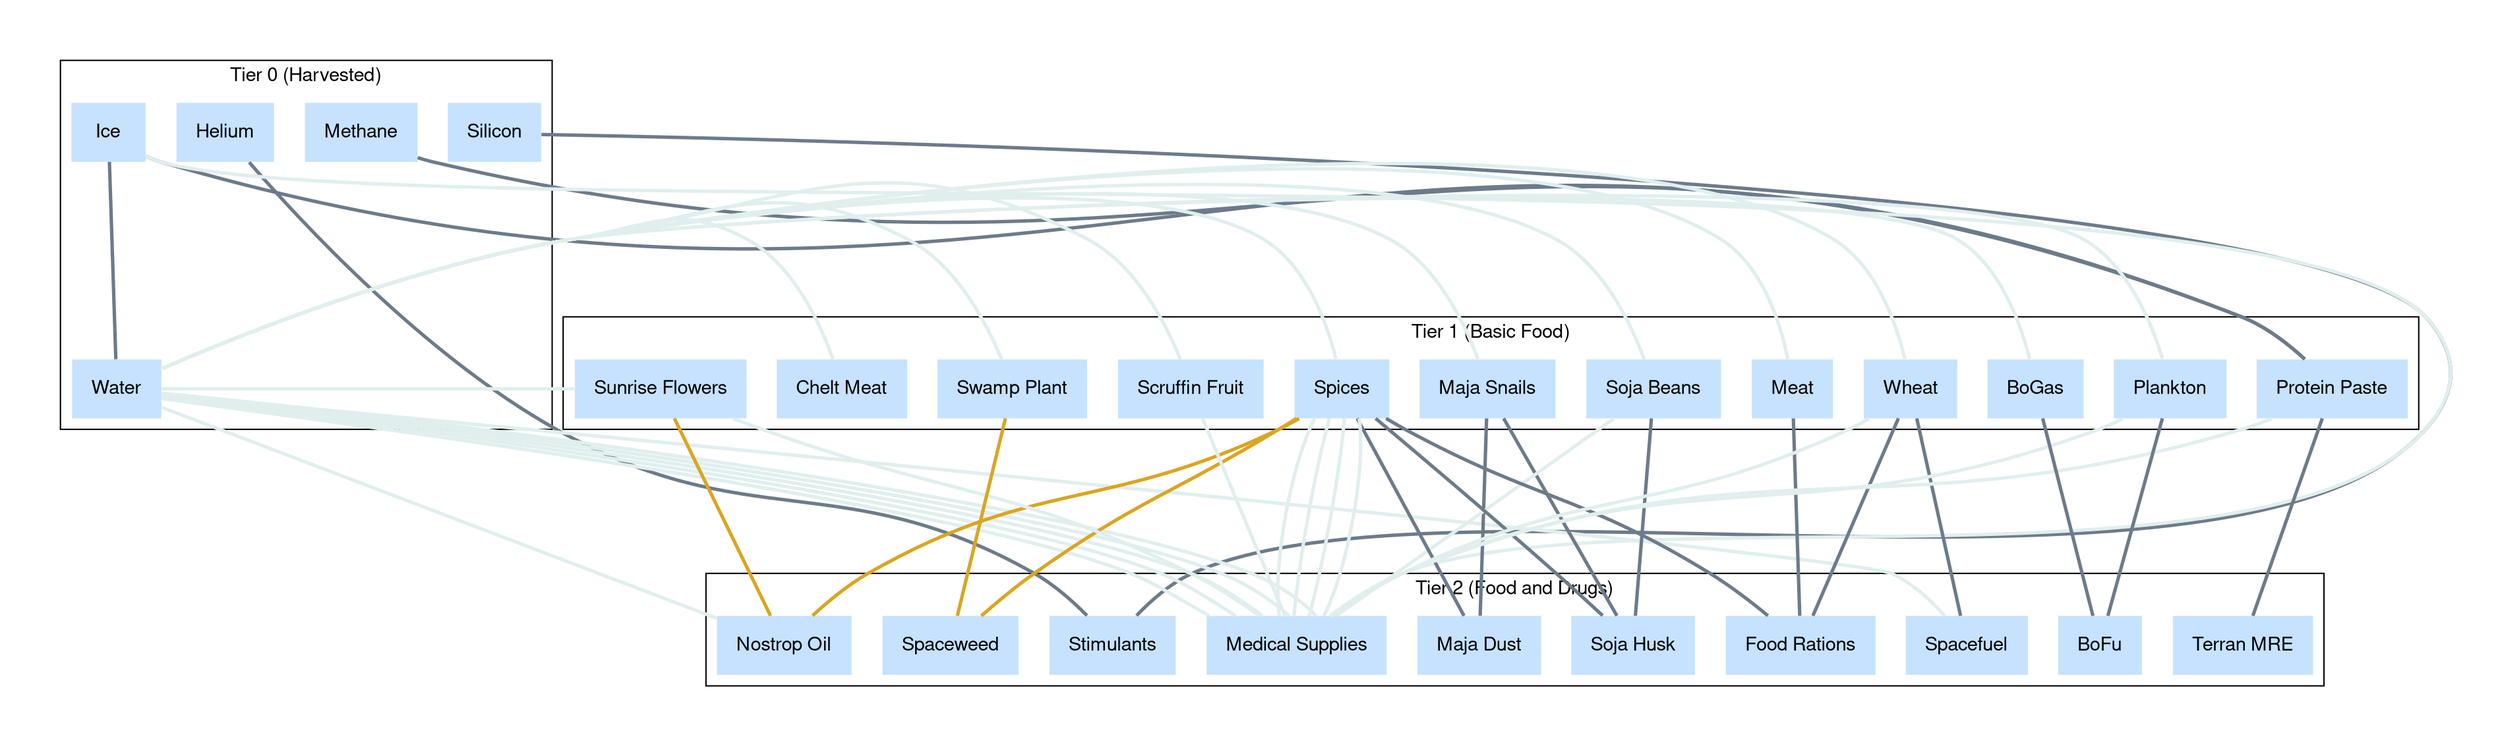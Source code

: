 graph "X4 Economy" {
	compound=true fontname="Helvetica,Arial,sans-serif"
	graph [nodesep=0.3 pad=0.5 ranksep=2]
	node [color=slategray1 fontname="Helvetica,Arial,sans-serif" margin=0.2 penwidth=0 shape=record style=filled]
	edge [fontname="Helvetica,Arial,sans-serif" penwidth=2.5]
	subgraph 0 {
		cluster=true label="Tier 0 (Harvested)"
		Helium [colour=lightsteelblue2 shape=box]
		Methane [colour=lightsteelblue2 shape=box]
		Silicon [colour=lightsteelblue2 shape=box]
		Ice [colour=lightsteelblue2 shape=box]
		Water [colour=lightsteelblue2 shape=box]
	}
	subgraph 1 {
		cluster=true label="Tier 1 (Basic Food)"
		"Maja Snails" [colour=lightsteelblue2 shape=box]
		Meat [colour=lightsteelblue2 shape=box]
		"Soja Beans" [colour=lightsteelblue2 shape=box]
		Spices [colour=lightsteelblue2 shape=box]
		"Sunrise Flowers" [colour=lightsteelblue2 shape=box]
		"Swamp Plant" [colour=lightsteelblue2 shape=box]
		Wheat [colour=lightsteelblue2 shape=box]
		"Chelt Meat" [colour=lightsteelblue2 shape=box]
		"Scruffin Fruit" [colour=lightsteelblue2 shape=box]
		"Protein Paste" [colour=lightsteelblue2 shape=box]
		Plankton [colour=lightsteelblue2 shape=box]
		BoGas [colour=lightsteelblue2 shape=box]
	}
	subgraph 2 {
		cluster=true label="Tier 2 (Food and Drugs)"
		Spacefuel [colour=lightsteelblue2 shape=box]
		"Food Rations" [colour=lightsteelblue2 shape=box]
		"Maja Dust" [colour=lightsteelblue2 shape=box]
		"Soja Husk" [colour=lightsteelblue2 shape=box]
		Spaceweed [colour=lightsteelblue2 shape=box]
		"Nostrop Oil" [colour=lightsteelblue2 shape=box]
		"Medical Supplies" [colour=lightsteelblue2 shape=box]
		"Terran MRE" [colour=lightsteelblue2 shape=box]
		Stimulants [colour=lightsteelblue2 shape=box]
		BoFu [colour=lightsteelblue2 shape=box]
	}
	subgraph 3 {
		cluster=true label="Tier 3 (Refined)"
	}
	subgraph 4 {
		cluster=true label="Tier 4 (Advanced)"
	}
	subgraph 5 {
		cluster=true label="Tier 5 (Components)"
	}
	subgraph 6 {
		cluster=true label="Tier 6 (Equipment)"
	}
	Ice -- Water [color=slategray4 constraint=true]
	Water -- "Maja Snails" [color=azure2 constraint=false]
	Water -- Meat [color=azure2 constraint=false]
	Water -- "Soja Beans" [color=azure2 constraint=false]
	Water -- Spices [color=azure2 constraint=false]
	Water -- "Sunrise Flowers" [color=azure2 constraint=false]
	Water -- "Swamp Plant" [color=azure2 constraint=false]
	Water -- Wheat [color=azure2 constraint=false]
	Water -- "Chelt Meat" [color=azure2 constraint=false]
	Water -- "Scruffin Fruit" [color=azure2 constraint=false]
	Ice -- "Protein Paste" [color=slategray4 constraint=true]
	Methane -- "Protein Paste" [color=slategray4 constraint=true]
	Water -- Plankton [color=azure2 constraint=false]
	Water -- BoGas [color=azure2 constraint=false]
	Water -- Spacefuel [color=azure2 constraint=false]
	Wheat -- Spacefuel [color=slategray4 constraint=true]
	Meat -- "Food Rations" [color=slategray4 constraint=true]
	Spices -- "Food Rations" [color=slategray4 constraint=true]
	Wheat -- "Food Rations" [color=slategray4 constraint=true]
	"Maja Snails" -- "Maja Dust" [color=slategray4 constraint=true]
	Spices -- "Maja Dust" [color=slategray4 constraint=true]
	"Maja Snails" -- "Soja Husk" [color=slategray4 constraint=true]
	"Soja Beans" -- "Soja Husk" [color=slategray4 constraint=true]
	Spices -- "Soja Husk" [color=slategray4 constraint=true]
	Spices -- Spaceweed [color=goldenrod constraint=true]
	"Swamp Plant" -- Spaceweed [color=goldenrod constraint=true]
	Spices -- "Nostrop Oil" [color=goldenrod constraint=true]
	"Sunrise Flowers" -- "Nostrop Oil" [color=goldenrod constraint=true]
	Water -- "Nostrop Oil" [color=azure2 constraint=false]
	Spices -- "Medical Supplies" [color=azure2 constraint=false]
	Water -- "Medical Supplies" [color=azure2 constraint=false]
	Wheat -- "Medical Supplies" [color=azure2 constraint=false]
	"Soja Beans" -- "Medical Supplies" [color=azure2 constraint=false]
	Spices -- "Medical Supplies" [color=azure2 constraint=false]
	Water -- "Medical Supplies" [color=azure2 constraint=false]
	Spices -- "Medical Supplies" [color=azure2 constraint=false]
	"Sunrise Flowers" -- "Medical Supplies" [color=azure2 constraint=false]
	Water -- "Medical Supplies" [color=azure2 constraint=false]
	"Scruffin Fruit" -- "Medical Supplies" [color=azure2 constraint=false]
	Spices -- "Medical Supplies" [color=azure2 constraint=false]
	Water -- "Medical Supplies" [color=azure2 constraint=false]
	Ice -- "Medical Supplies" [color=azure2 constraint=false]
	"Protein Paste" -- "Medical Supplies" [color=azure2 constraint=false]
	Plankton -- "Medical Supplies" [color=azure2 constraint=false]
	Water -- "Medical Supplies" [color=azure2 constraint=false]
	"Protein Paste" -- "Terran MRE" [color=slategray4 constraint=true]
	Helium -- Stimulants [color=slategray4 constraint=true]
	Silicon -- Stimulants [color=slategray4 constraint=true]
	BoGas -- BoFu [color=slategray4 constraint=true]
	Plankton -- BoFu [color=slategray4 constraint=true]
}
